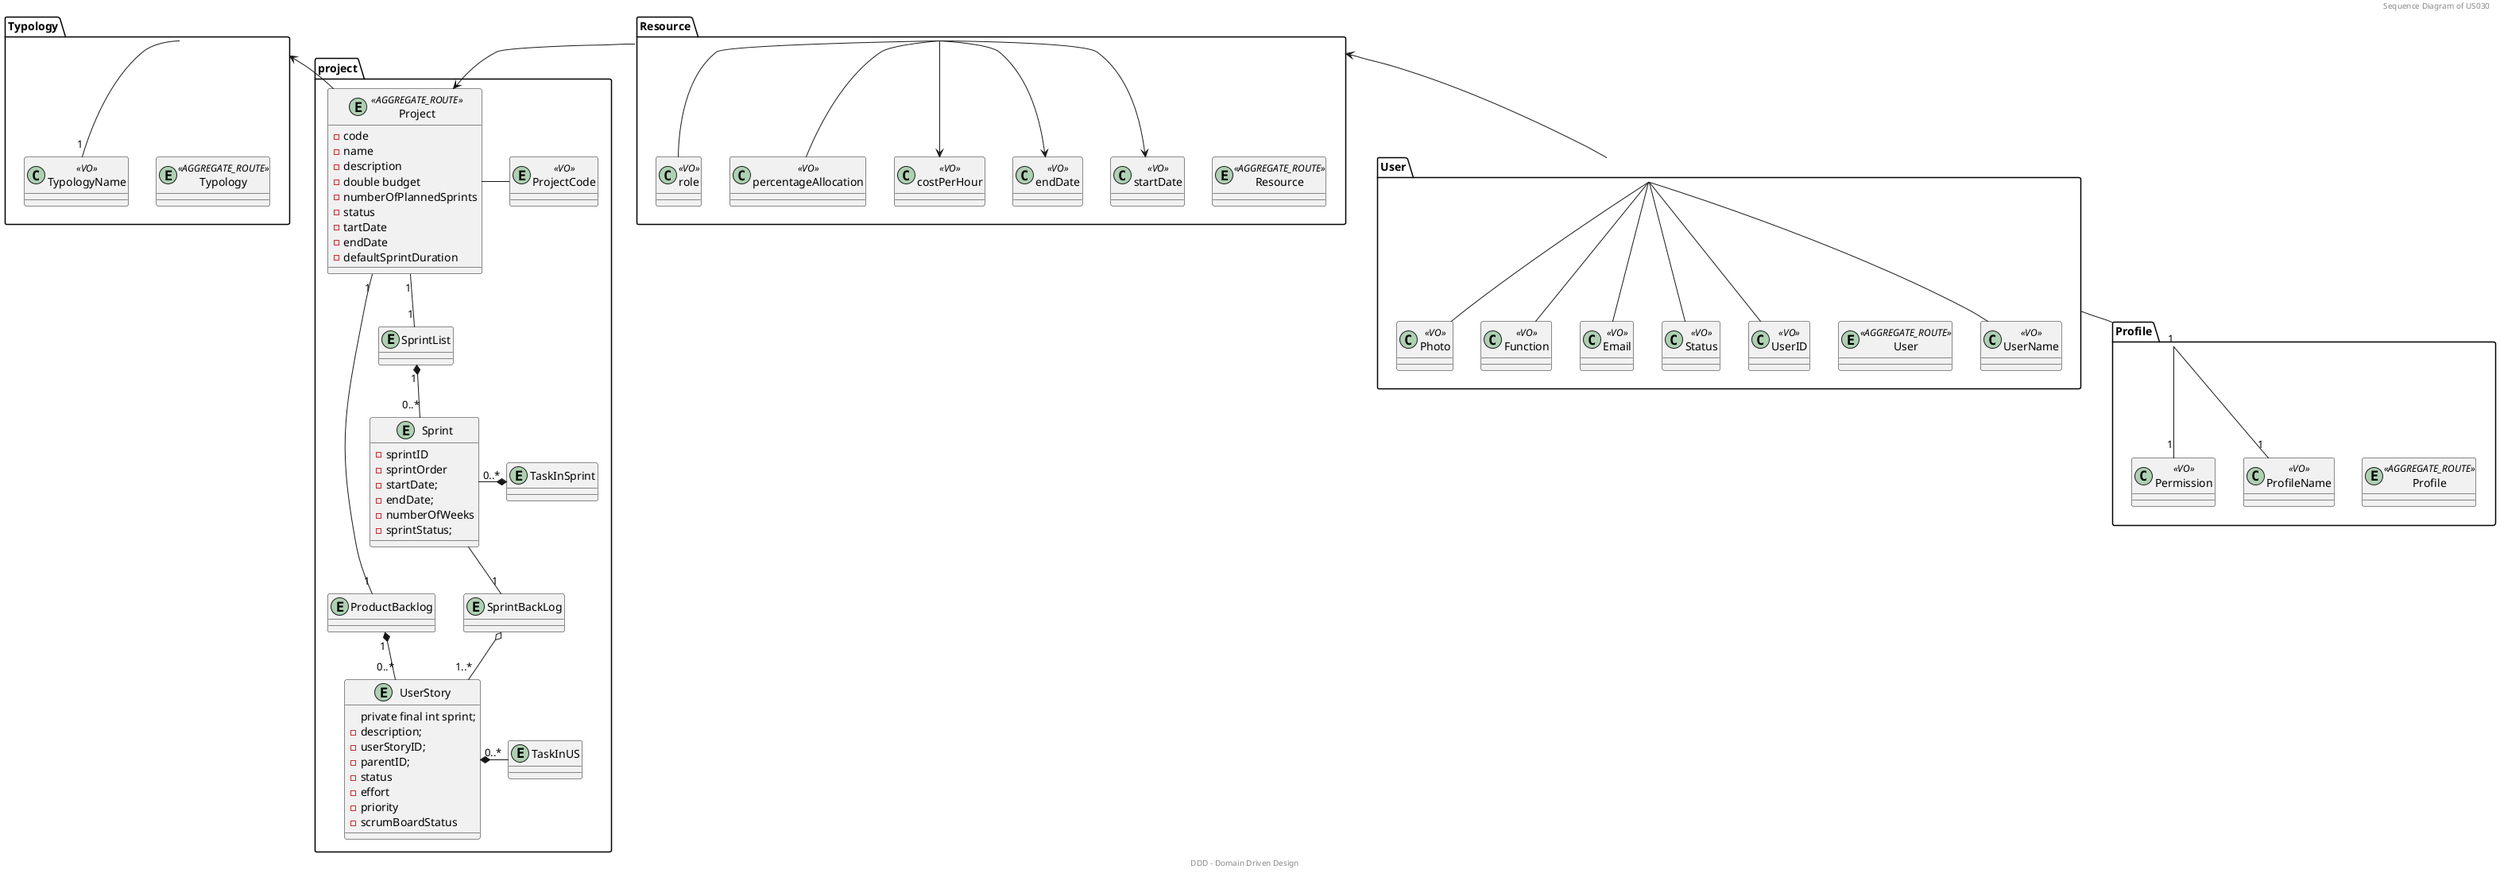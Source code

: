 @startuml
'https://plantuml.com/class-diagram

header
Sequence Diagram of US030
endheader

center footer DDD - Domain Driven Design



package project{
    entity Project <<AGGREGATE_ROUTE>>{
       -code
       -name
       -description
       -double budget
       -numberOfPlannedSprints
       -status
       -tartDate
       -endDate
       -defaultSprintDuration
    }

    entity ProductBacklog{

    }

    entity UserStory{
    private final int sprint;
        -description;
        -userStoryID;
        -parentID;
        -status
        -effort
        -priority
        -scrumBoardStatus
    }

    entity SprintBackLog{
    }

    entity Sprint{

        -sprintID
        -sprintOrder
        -startDate;
        -endDate;
        -numberOfWeeks
        -sprintStatus;
    }

     entity SprintList{
     }

     entity TaskInUS{
     }

     entity TaskInSprint{
     }

     entity ProjectCode <<VO>>{
     }

}

package User{
    entity User <<AGGREGATE_ROUTE>>{
    }

    class UserID <<VO>> {
    }

    class UserName <<VO>>{
    }

    class Status <<VO>>{
    }

    class Email <<VO>>{
    }

    class Function <<VO>>{
    }
    class Photo <<VO>>{
        }

}

package Profile{
    entity Profile <<AGGREGATE_ROUTE>>{
    }
    class ProfileName <<VO>>{
    }
    class Permission <<VO>>{
    }
}

package Typology{
    entity Typology <<AGGREGATE_ROUTE>>{
    }
    class TypologyName <<VO>>{
    }

}

package Resource{
      entity Resource <<AGGREGATE_ROUTE>>{
      }

      class startDate <<VO>>{
      }
      class endDate <<VO>>{
      }
      class costPerHour <<VO>>{
      }
      class percentageAllocation <<VO>>{
      }
      class role <<VO>>{
      }


}







Project "1"--"1" ProductBacklog
ProductBacklog "1"*--"0..*" UserStory
Project"1"--"1"SprintList
SprintList "1"*-down- "0..*" Sprint
Sprint -- "1"SprintBackLog
SprintBackLog o--"1..*" UserStory
UserStory  *--right-- "0..*" TaskInUS
Sprint "0..*"-right-*TaskInSprint
Project -right- ProjectCode

User -- UserID
User -right- UserName
User -- Status
User -- Email
User --Function
User -- Photo

Profile -- "1"ProfileName
Profile -- "1"Permission

Typology -- "1"TypologyName

Resource --> Project
Resource <-- User
Resource --> startDate
Resource --> endDate
Resource -- percentageAllocation
Resource -- role
Resource --> costPerHour

User -down- "1" Profile
Project -up-> Typology





'skinparam nodesep 140
'
'skinparam ranksep 60

@enduml